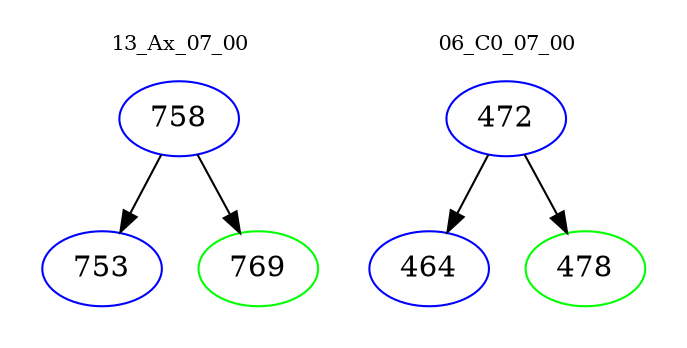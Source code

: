 digraph{
subgraph cluster_0 {
color = white
label = "13_Ax_07_00";
fontsize=10;
T0_758 [label="758", color="blue"]
T0_758 -> T0_753 [color="black"]
T0_753 [label="753", color="blue"]
T0_758 -> T0_769 [color="black"]
T0_769 [label="769", color="green"]
}
subgraph cluster_1 {
color = white
label = "06_C0_07_00";
fontsize=10;
T1_472 [label="472", color="blue"]
T1_472 -> T1_464 [color="black"]
T1_464 [label="464", color="blue"]
T1_472 -> T1_478 [color="black"]
T1_478 [label="478", color="green"]
}
}
